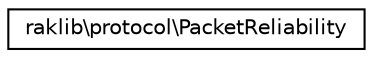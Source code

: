 digraph "Graphical Class Hierarchy"
{
 // INTERACTIVE_SVG=YES
 // LATEX_PDF_SIZE
  edge [fontname="Helvetica",fontsize="10",labelfontname="Helvetica",labelfontsize="10"];
  node [fontname="Helvetica",fontsize="10",shape=record];
  rankdir="LR";
  Node0 [label="raklib\\protocol\\PacketReliability",height=0.2,width=0.4,color="black", fillcolor="white", style="filled",URL="$d3/db9/classraklib_1_1protocol_1_1_packet_reliability.html",tooltip=" "];
}
